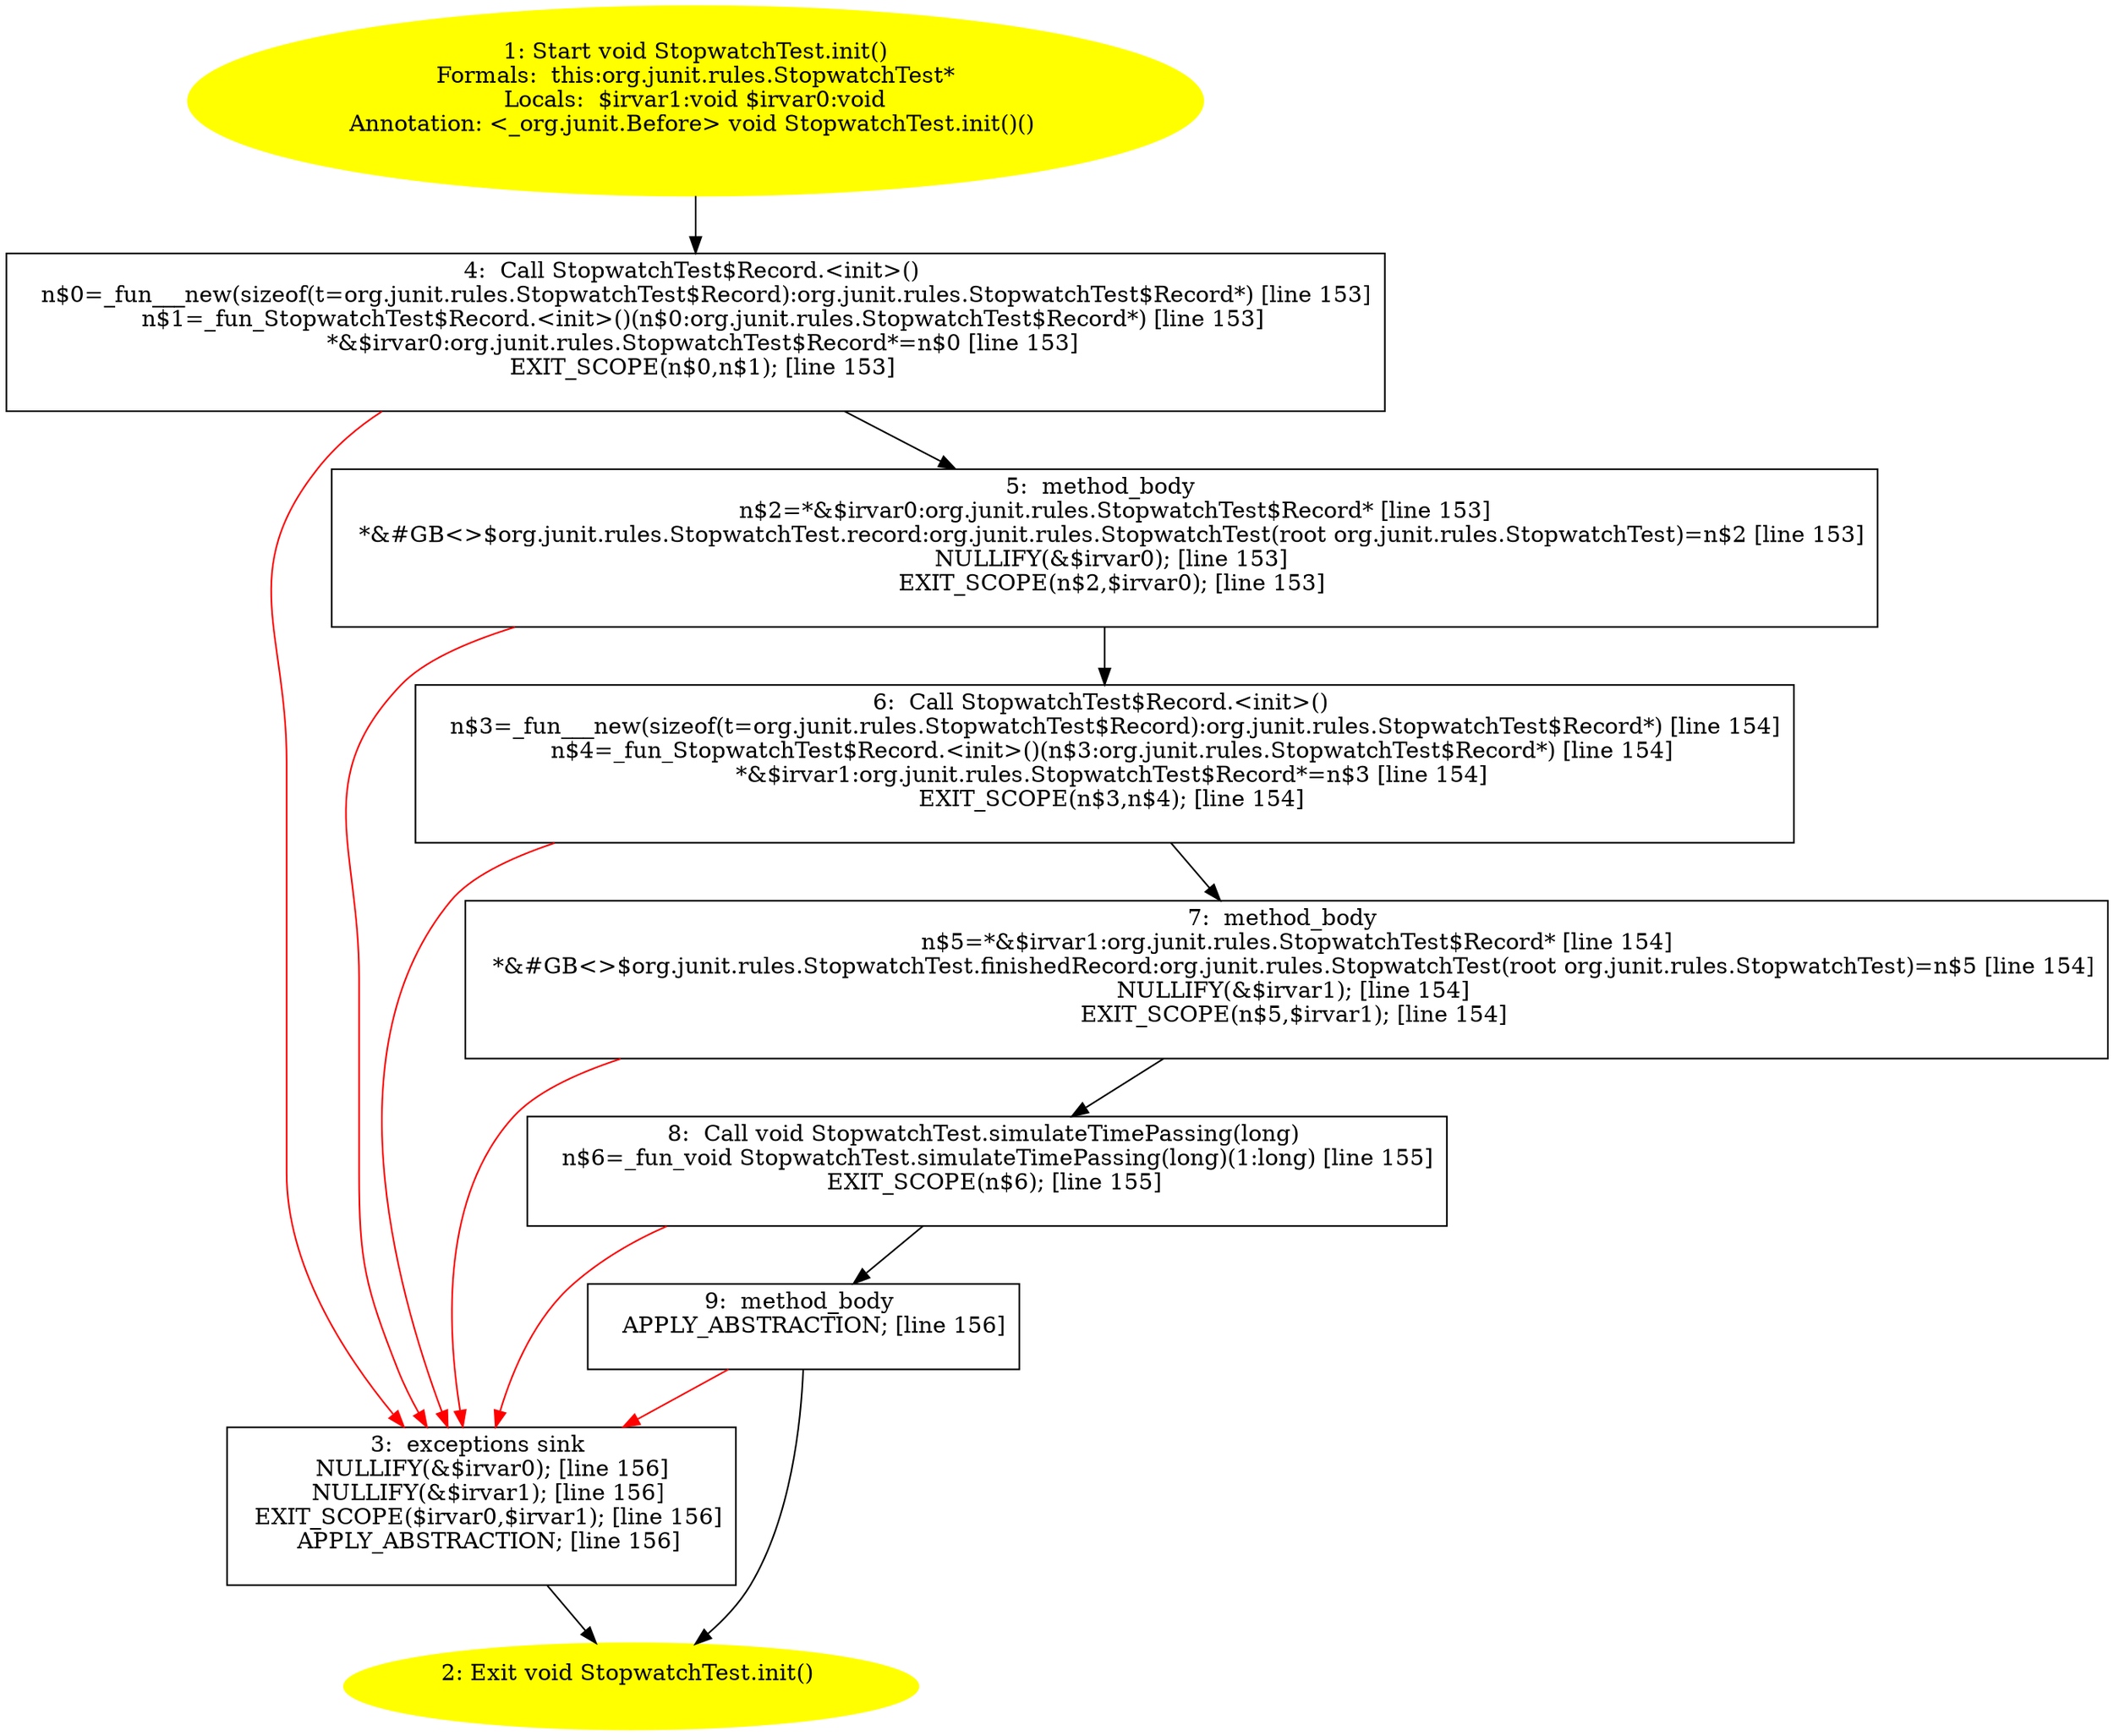 /* @generated */
digraph cfg {
"org.junit.rules.StopwatchTest.init():void.b9747c9602ab831c810953985c175946_1" [label="1: Start void StopwatchTest.init()\nFormals:  this:org.junit.rules.StopwatchTest*\nLocals:  $irvar1:void $irvar0:void\nAnnotation: <_org.junit.Before> void StopwatchTest.init()() \n  " color=yellow style=filled]
	

	 "org.junit.rules.StopwatchTest.init():void.b9747c9602ab831c810953985c175946_1" -> "org.junit.rules.StopwatchTest.init():void.b9747c9602ab831c810953985c175946_4" ;
"org.junit.rules.StopwatchTest.init():void.b9747c9602ab831c810953985c175946_2" [label="2: Exit void StopwatchTest.init() \n  " color=yellow style=filled]
	

"org.junit.rules.StopwatchTest.init():void.b9747c9602ab831c810953985c175946_3" [label="3:  exceptions sink \n   NULLIFY(&$irvar0); [line 156]\n  NULLIFY(&$irvar1); [line 156]\n  EXIT_SCOPE($irvar0,$irvar1); [line 156]\n  APPLY_ABSTRACTION; [line 156]\n " shape="box"]
	

	 "org.junit.rules.StopwatchTest.init():void.b9747c9602ab831c810953985c175946_3" -> "org.junit.rules.StopwatchTest.init():void.b9747c9602ab831c810953985c175946_2" ;
"org.junit.rules.StopwatchTest.init():void.b9747c9602ab831c810953985c175946_4" [label="4:  Call StopwatchTest$Record.<init>() \n   n$0=_fun___new(sizeof(t=org.junit.rules.StopwatchTest$Record):org.junit.rules.StopwatchTest$Record*) [line 153]\n  n$1=_fun_StopwatchTest$Record.<init>()(n$0:org.junit.rules.StopwatchTest$Record*) [line 153]\n  *&$irvar0:org.junit.rules.StopwatchTest$Record*=n$0 [line 153]\n  EXIT_SCOPE(n$0,n$1); [line 153]\n " shape="box"]
	

	 "org.junit.rules.StopwatchTest.init():void.b9747c9602ab831c810953985c175946_4" -> "org.junit.rules.StopwatchTest.init():void.b9747c9602ab831c810953985c175946_5" ;
	 "org.junit.rules.StopwatchTest.init():void.b9747c9602ab831c810953985c175946_4" -> "org.junit.rules.StopwatchTest.init():void.b9747c9602ab831c810953985c175946_3" [color="red" ];
"org.junit.rules.StopwatchTest.init():void.b9747c9602ab831c810953985c175946_5" [label="5:  method_body \n   n$2=*&$irvar0:org.junit.rules.StopwatchTest$Record* [line 153]\n  *&#GB<>$org.junit.rules.StopwatchTest.record:org.junit.rules.StopwatchTest(root org.junit.rules.StopwatchTest)=n$2 [line 153]\n  NULLIFY(&$irvar0); [line 153]\n  EXIT_SCOPE(n$2,$irvar0); [line 153]\n " shape="box"]
	

	 "org.junit.rules.StopwatchTest.init():void.b9747c9602ab831c810953985c175946_5" -> "org.junit.rules.StopwatchTest.init():void.b9747c9602ab831c810953985c175946_6" ;
	 "org.junit.rules.StopwatchTest.init():void.b9747c9602ab831c810953985c175946_5" -> "org.junit.rules.StopwatchTest.init():void.b9747c9602ab831c810953985c175946_3" [color="red" ];
"org.junit.rules.StopwatchTest.init():void.b9747c9602ab831c810953985c175946_6" [label="6:  Call StopwatchTest$Record.<init>() \n   n$3=_fun___new(sizeof(t=org.junit.rules.StopwatchTest$Record):org.junit.rules.StopwatchTest$Record*) [line 154]\n  n$4=_fun_StopwatchTest$Record.<init>()(n$3:org.junit.rules.StopwatchTest$Record*) [line 154]\n  *&$irvar1:org.junit.rules.StopwatchTest$Record*=n$3 [line 154]\n  EXIT_SCOPE(n$3,n$4); [line 154]\n " shape="box"]
	

	 "org.junit.rules.StopwatchTest.init():void.b9747c9602ab831c810953985c175946_6" -> "org.junit.rules.StopwatchTest.init():void.b9747c9602ab831c810953985c175946_7" ;
	 "org.junit.rules.StopwatchTest.init():void.b9747c9602ab831c810953985c175946_6" -> "org.junit.rules.StopwatchTest.init():void.b9747c9602ab831c810953985c175946_3" [color="red" ];
"org.junit.rules.StopwatchTest.init():void.b9747c9602ab831c810953985c175946_7" [label="7:  method_body \n   n$5=*&$irvar1:org.junit.rules.StopwatchTest$Record* [line 154]\n  *&#GB<>$org.junit.rules.StopwatchTest.finishedRecord:org.junit.rules.StopwatchTest(root org.junit.rules.StopwatchTest)=n$5 [line 154]\n  NULLIFY(&$irvar1); [line 154]\n  EXIT_SCOPE(n$5,$irvar1); [line 154]\n " shape="box"]
	

	 "org.junit.rules.StopwatchTest.init():void.b9747c9602ab831c810953985c175946_7" -> "org.junit.rules.StopwatchTest.init():void.b9747c9602ab831c810953985c175946_8" ;
	 "org.junit.rules.StopwatchTest.init():void.b9747c9602ab831c810953985c175946_7" -> "org.junit.rules.StopwatchTest.init():void.b9747c9602ab831c810953985c175946_3" [color="red" ];
"org.junit.rules.StopwatchTest.init():void.b9747c9602ab831c810953985c175946_8" [label="8:  Call void StopwatchTest.simulateTimePassing(long) \n   n$6=_fun_void StopwatchTest.simulateTimePassing(long)(1:long) [line 155]\n  EXIT_SCOPE(n$6); [line 155]\n " shape="box"]
	

	 "org.junit.rules.StopwatchTest.init():void.b9747c9602ab831c810953985c175946_8" -> "org.junit.rules.StopwatchTest.init():void.b9747c9602ab831c810953985c175946_9" ;
	 "org.junit.rules.StopwatchTest.init():void.b9747c9602ab831c810953985c175946_8" -> "org.junit.rules.StopwatchTest.init():void.b9747c9602ab831c810953985c175946_3" [color="red" ];
"org.junit.rules.StopwatchTest.init():void.b9747c9602ab831c810953985c175946_9" [label="9:  method_body \n   APPLY_ABSTRACTION; [line 156]\n " shape="box"]
	

	 "org.junit.rules.StopwatchTest.init():void.b9747c9602ab831c810953985c175946_9" -> "org.junit.rules.StopwatchTest.init():void.b9747c9602ab831c810953985c175946_2" ;
	 "org.junit.rules.StopwatchTest.init():void.b9747c9602ab831c810953985c175946_9" -> "org.junit.rules.StopwatchTest.init():void.b9747c9602ab831c810953985c175946_3" [color="red" ];
}
